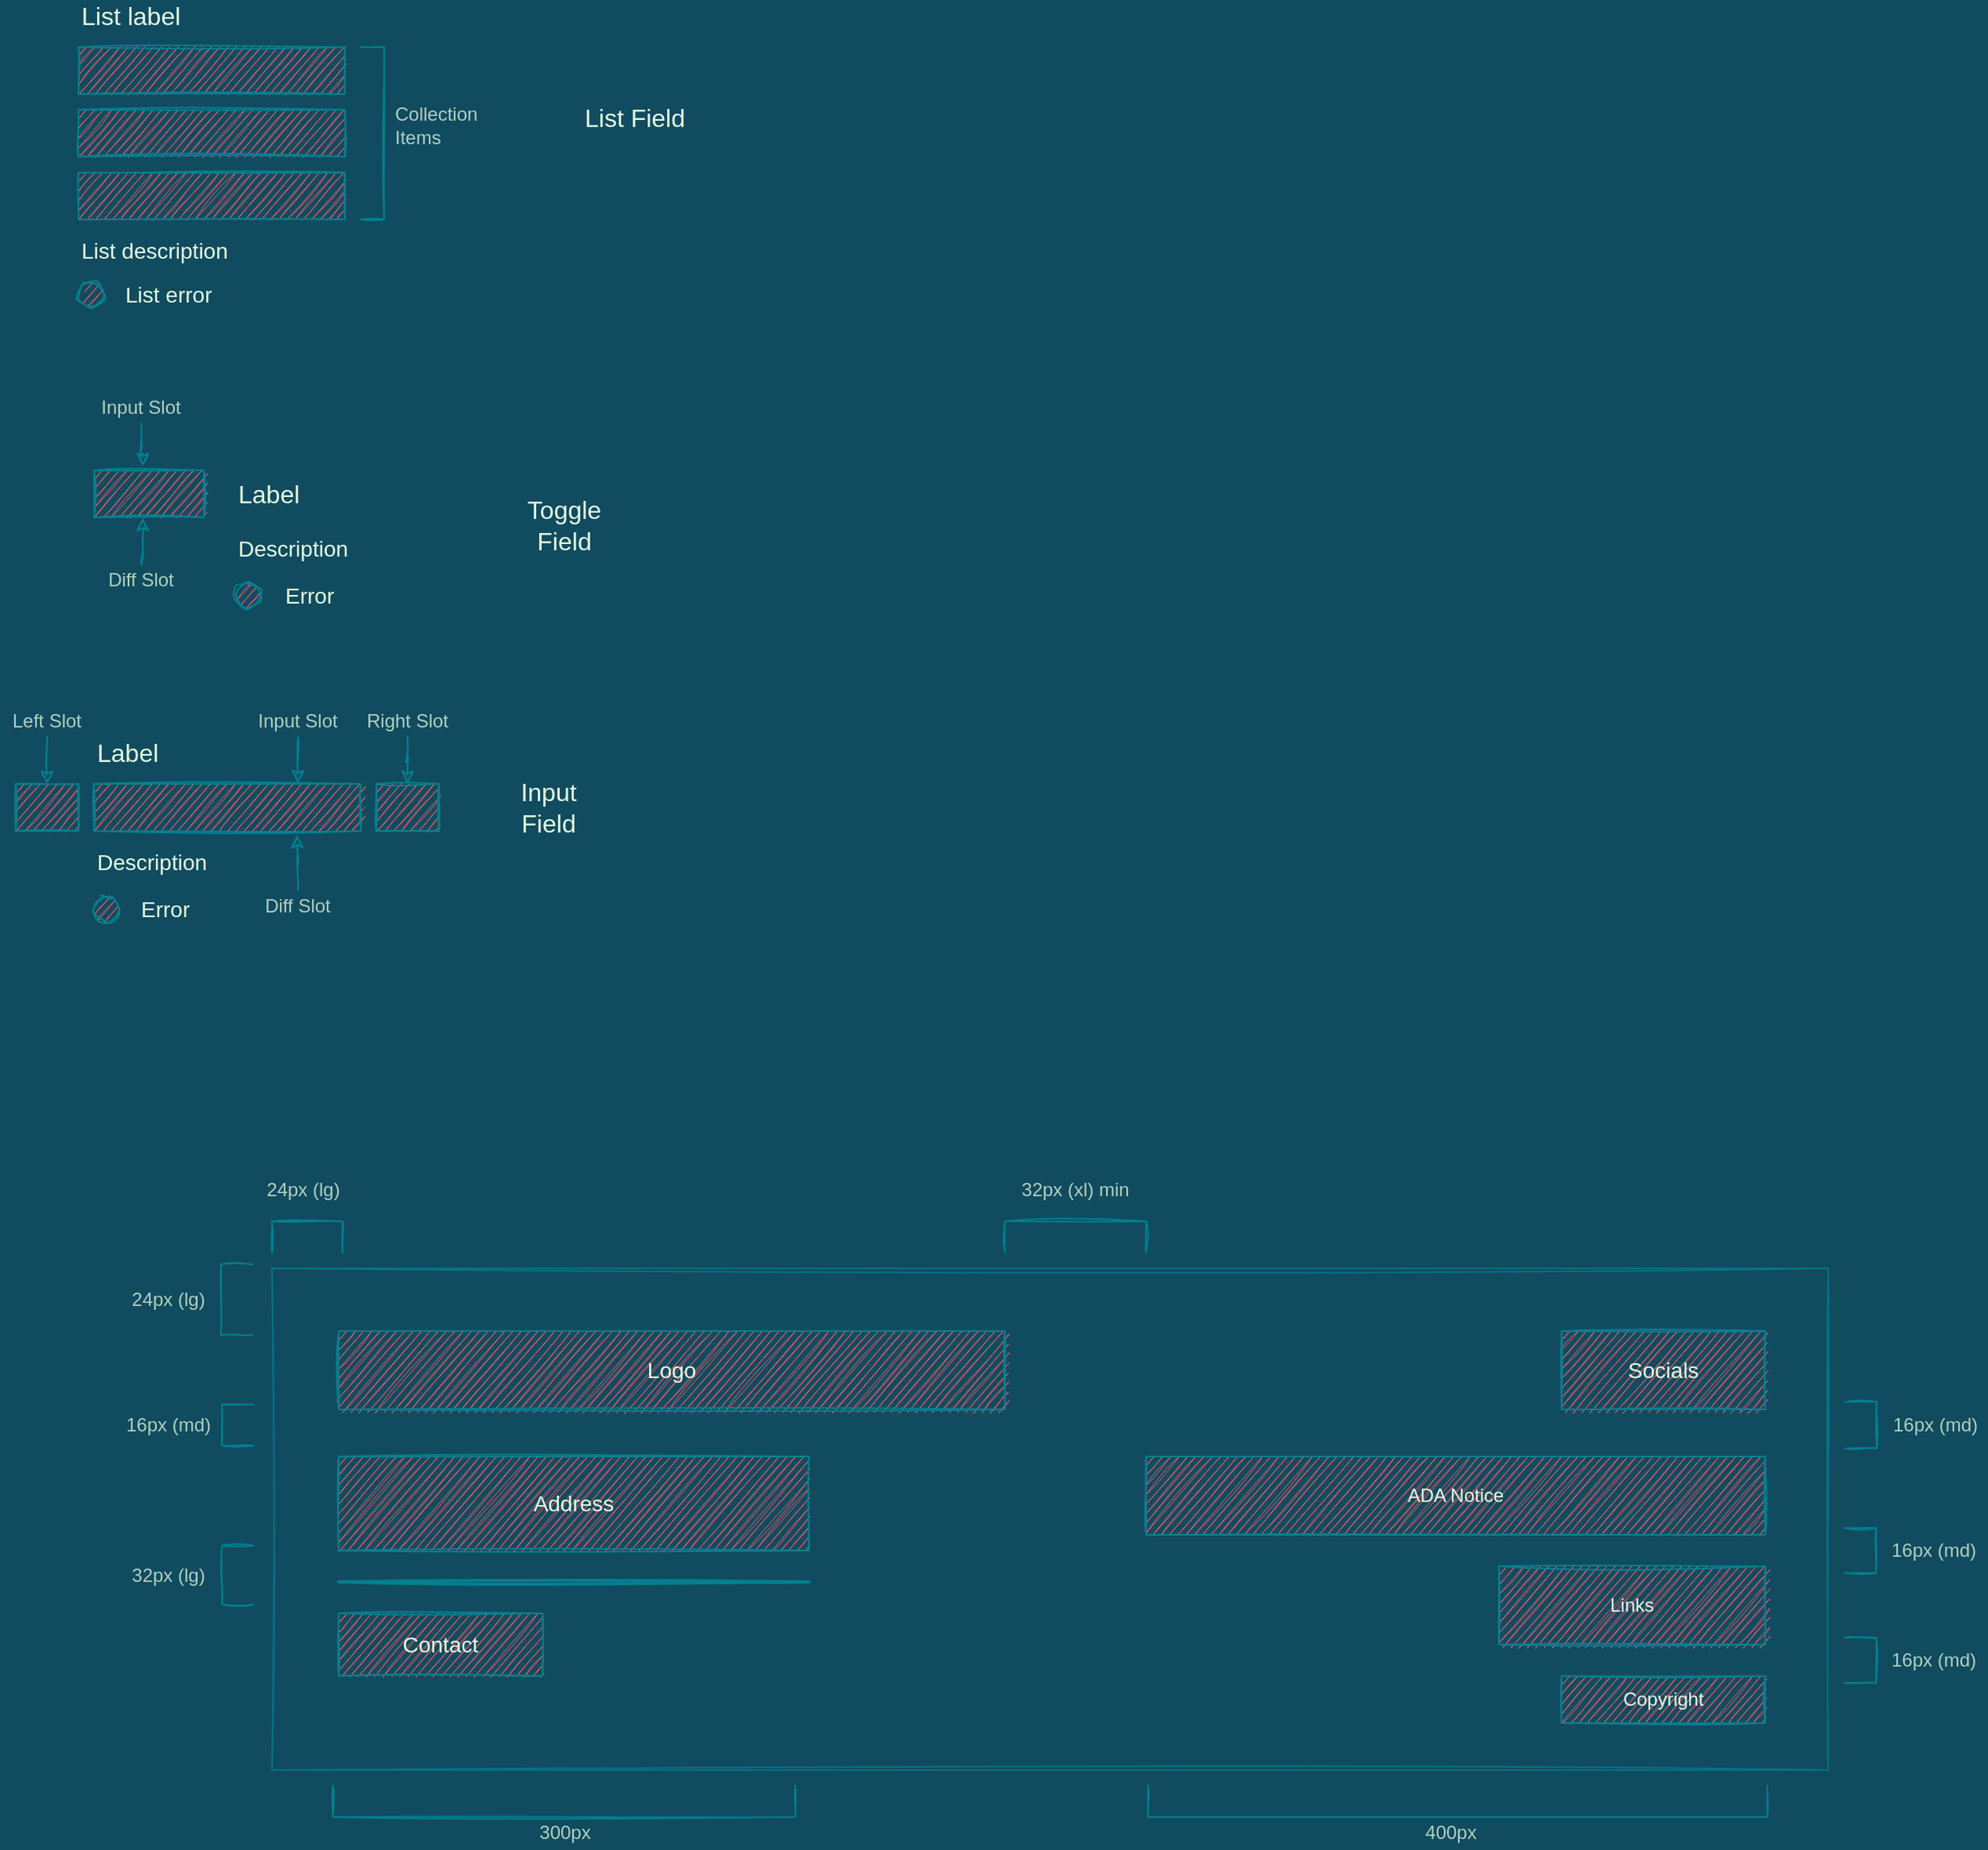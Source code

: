 <mxfile version="15.2.7" type="device"><diagram id="QByrFukcLoUELFLsciJ_" name="Page-1"><mxGraphModel dx="1422" dy="822" grid="1" gridSize="10" guides="1" tooltips="1" connect="1" arrows="1" fold="1" page="1" pageScale="1" pageWidth="850" pageHeight="1100" background="#114B5F" math="0" shadow="0"><root><mxCell id="0"/><mxCell id="1" parent="0"/><mxCell id="PzoOUh75sbeVQ9WSwZs6-1" value="" style="whiteSpace=wrap;html=1;fontSize=16;fillColor=#F45B69;strokeColor=#028090;fontColor=#E4FDE1;sketch=1;" vertex="1" parent="1"><mxGeometry x="120" y="660" width="170" height="30" as="geometry"/></mxCell><mxCell id="PzoOUh75sbeVQ9WSwZs6-2" value="Label" style="text;html=1;strokeColor=none;fillColor=none;align=left;verticalAlign=middle;whiteSpace=wrap;fontSize=16;fontColor=#E4FDE1;sketch=1;" vertex="1" parent="1"><mxGeometry x="120" y="630" width="170" height="20" as="geometry"/></mxCell><mxCell id="PzoOUh75sbeVQ9WSwZs6-4" value="Description" style="text;html=1;strokeColor=none;fillColor=none;align=left;verticalAlign=middle;whiteSpace=wrap;fontSize=14;fontColor=#E4FDE1;sketch=1;" vertex="1" parent="1"><mxGeometry x="120" y="700" width="170" height="20" as="geometry"/></mxCell><mxCell id="PzoOUh75sbeVQ9WSwZs6-6" value="" style="whiteSpace=wrap;html=1;fontSize=16;fillColor=#F45B69;strokeColor=#028090;fontColor=#E4FDE1;sketch=1;" vertex="1" parent="1"><mxGeometry x="120" y="460" width="70" height="30" as="geometry"/></mxCell><mxCell id="PzoOUh75sbeVQ9WSwZs6-7" value="Label" style="text;html=1;strokeColor=none;fillColor=none;align=left;verticalAlign=middle;whiteSpace=wrap;fontSize=16;fontColor=#E4FDE1;sketch=1;" vertex="1" parent="1"><mxGeometry x="210" y="465" width="120" height="20" as="geometry"/></mxCell><mxCell id="PzoOUh75sbeVQ9WSwZs6-8" value="Description" style="text;html=1;strokeColor=none;fillColor=none;align=left;verticalAlign=middle;whiteSpace=wrap;fontSize=14;fontColor=#E4FDE1;sketch=1;" vertex="1" parent="1"><mxGeometry x="210" y="500" width="120" height="20" as="geometry"/></mxCell><mxCell id="PzoOUh75sbeVQ9WSwZs6-10" value="" style="whiteSpace=wrap;html=1;fontSize=16;fillColor=#F45B69;strokeColor=#028090;fontColor=#E4FDE1;sketch=1;" vertex="1" parent="1"><mxGeometry x="110" y="190" width="170" height="30" as="geometry"/></mxCell><mxCell id="PzoOUh75sbeVQ9WSwZs6-11" value="List label" style="text;html=1;strokeColor=none;fillColor=none;align=left;verticalAlign=middle;whiteSpace=wrap;fontSize=16;fontColor=#E4FDE1;sketch=1;" vertex="1" parent="1"><mxGeometry x="110" y="160" width="170" height="20" as="geometry"/></mxCell><mxCell id="PzoOUh75sbeVQ9WSwZs6-12" value="List description" style="text;html=1;strokeColor=none;fillColor=none;align=left;verticalAlign=middle;whiteSpace=wrap;fontSize=14;fontColor=#E4FDE1;sketch=1;" vertex="1" parent="1"><mxGeometry x="110" y="310" width="170" height="20" as="geometry"/></mxCell><mxCell id="PzoOUh75sbeVQ9WSwZs6-13" value="List error" style="text;html=1;strokeColor=none;fillColor=none;align=left;verticalAlign=middle;whiteSpace=wrap;fontSize=14;fontColor=#E4FDE1;sketch=1;" vertex="1" parent="1"><mxGeometry x="138" y="338" width="170" height="20" as="geometry"/></mxCell><mxCell id="PzoOUh75sbeVQ9WSwZs6-16" value="Toggle Field" style="text;html=1;strokeColor=none;fillColor=none;align=center;verticalAlign=middle;whiteSpace=wrap;fontSize=16;fontColor=#E4FDE1;sketch=1;" vertex="1" parent="1"><mxGeometry x="380" y="470" width="80" height="50" as="geometry"/></mxCell><mxCell id="PzoOUh75sbeVQ9WSwZs6-17" value="Input Field" style="text;html=1;strokeColor=none;fillColor=none;align=center;verticalAlign=middle;whiteSpace=wrap;fontSize=16;fontColor=#E4FDE1;sketch=1;" vertex="1" parent="1"><mxGeometry x="380" y="645" width="60" height="60" as="geometry"/></mxCell><mxCell id="PzoOUh75sbeVQ9WSwZs6-18" value="List Field" style="text;html=1;strokeColor=none;fillColor=none;align=center;verticalAlign=middle;whiteSpace=wrap;fontSize=16;fontColor=#E4FDE1;sketch=1;" vertex="1" parent="1"><mxGeometry x="425" y="210" width="80" height="50" as="geometry"/></mxCell><mxCell id="PzoOUh75sbeVQ9WSwZs6-29" value="" style="ellipse;whiteSpace=wrap;html=1;aspect=fixed;rounded=0;fontColor=#E4FDE1;strokeColor=#028090;fillColor=#F45B69;sketch=1;" vertex="1" parent="1"><mxGeometry x="110" y="340" width="16" height="16" as="geometry"/></mxCell><mxCell id="PzoOUh75sbeVQ9WSwZs6-32" value="Error" style="text;html=1;strokeColor=none;fillColor=none;align=left;verticalAlign=middle;whiteSpace=wrap;fontSize=14;fontColor=#E4FDE1;sketch=1;" vertex="1" parent="1"><mxGeometry x="240" y="530" width="120" height="20" as="geometry"/></mxCell><mxCell id="PzoOUh75sbeVQ9WSwZs6-33" value="" style="ellipse;whiteSpace=wrap;html=1;aspect=fixed;rounded=0;fontColor=#E4FDE1;strokeColor=#028090;fillColor=#F45B69;sketch=1;" vertex="1" parent="1"><mxGeometry x="210" y="532" width="16" height="16" as="geometry"/></mxCell><mxCell id="PzoOUh75sbeVQ9WSwZs6-34" value="Error" style="text;html=1;strokeColor=none;fillColor=none;align=left;verticalAlign=middle;whiteSpace=wrap;fontSize=14;fontColor=#E4FDE1;sketch=1;" vertex="1" parent="1"><mxGeometry x="148" y="730" width="140" height="20" as="geometry"/></mxCell><mxCell id="PzoOUh75sbeVQ9WSwZs6-35" value="" style="ellipse;whiteSpace=wrap;html=1;aspect=fixed;rounded=0;fontColor=#E4FDE1;strokeColor=#028090;fillColor=#F45B69;sketch=1;" vertex="1" parent="1"><mxGeometry x="120" y="732" width="16" height="16" as="geometry"/></mxCell><mxCell id="PzoOUh75sbeVQ9WSwZs6-37" style="edgeStyle=orthogonalEdgeStyle;curved=0;rounded=1;orthogonalLoop=1;jettySize=auto;html=1;entryX=0.443;entryY=-0.09;entryDx=0;entryDy=0;entryPerimeter=0;fontColor=#E4FDE1;strokeColor=#028090;fillColor=#F45B69;labelBackgroundColor=#114B5F;sketch=1;" edge="1" parent="1" source="PzoOUh75sbeVQ9WSwZs6-36" target="PzoOUh75sbeVQ9WSwZs6-6"><mxGeometry relative="1" as="geometry"/></mxCell><mxCell id="PzoOUh75sbeVQ9WSwZs6-36" value="Input Slot" style="text;html=1;strokeColor=none;fillColor=none;align=center;verticalAlign=middle;whiteSpace=wrap;rounded=0;fontColor=#E4FDE1;fontSize=12;textOpacity=75;sketch=1;" vertex="1" parent="1"><mxGeometry x="120" y="410" width="60" height="20" as="geometry"/></mxCell><mxCell id="PzoOUh75sbeVQ9WSwZs6-108" style="edgeStyle=orthogonalEdgeStyle;curved=0;rounded=1;orthogonalLoop=1;jettySize=auto;html=1;exitX=0.5;exitY=1;exitDx=0;exitDy=0;entryX=0.765;entryY=-0.014;entryDx=0;entryDy=0;entryPerimeter=0;fontSize=12;fontColor=#E4FDE1;strokeColor=#028090;strokeWidth=1;fillColor=#F45B69;labelBackgroundColor=#114B5F;sketch=1;" edge="1" parent="1" source="PzoOUh75sbeVQ9WSwZs6-38" target="PzoOUh75sbeVQ9WSwZs6-1"><mxGeometry relative="1" as="geometry"/></mxCell><mxCell id="PzoOUh75sbeVQ9WSwZs6-38" value="Input Slot" style="text;html=1;strokeColor=none;fillColor=none;align=center;verticalAlign=middle;whiteSpace=wrap;rounded=0;fontColor=#E4FDE1;fontSize=12;textOpacity=75;sketch=1;" vertex="1" parent="1"><mxGeometry x="220" y="610" width="60" height="20" as="geometry"/></mxCell><mxCell id="PzoOUh75sbeVQ9WSwZs6-42" style="edgeStyle=orthogonalEdgeStyle;curved=0;rounded=1;orthogonalLoop=1;jettySize=auto;html=1;exitX=0.5;exitY=0;exitDx=0;exitDy=0;entryX=0.444;entryY=1.01;entryDx=0;entryDy=0;entryPerimeter=0;fontSize=12;fontColor=#E4FDE1;strokeColor=#028090;fillColor=#F45B69;labelBackgroundColor=#114B5F;sketch=1;" edge="1" parent="1" source="PzoOUh75sbeVQ9WSwZs6-41" target="PzoOUh75sbeVQ9WSwZs6-6"><mxGeometry relative="1" as="geometry"/></mxCell><mxCell id="PzoOUh75sbeVQ9WSwZs6-41" value="Diff Slot" style="text;html=1;strokeColor=none;fillColor=none;align=center;verticalAlign=middle;whiteSpace=wrap;rounded=0;fontColor=#E4FDE1;fontSize=12;textOpacity=75;sketch=1;" vertex="1" parent="1"><mxGeometry x="120" y="520" width="60" height="20" as="geometry"/></mxCell><mxCell id="PzoOUh75sbeVQ9WSwZs6-44" style="edgeStyle=orthogonalEdgeStyle;curved=0;rounded=1;orthogonalLoop=1;jettySize=auto;html=1;exitX=0.5;exitY=0;exitDx=0;exitDy=0;entryX=0.761;entryY=1.085;entryDx=0;entryDy=0;entryPerimeter=0;fontSize=12;fontColor=#E4FDE1;strokeColor=#028090;fillColor=#F45B69;labelBackgroundColor=#114B5F;sketch=1;" edge="1" parent="1" source="PzoOUh75sbeVQ9WSwZs6-43" target="PzoOUh75sbeVQ9WSwZs6-1"><mxGeometry relative="1" as="geometry"><Array as="points"><mxPoint x="250" y="710"/><mxPoint x="249" y="710"/></Array></mxGeometry></mxCell><mxCell id="PzoOUh75sbeVQ9WSwZs6-43" value="Diff Slot" style="text;html=1;strokeColor=none;fillColor=none;align=center;verticalAlign=middle;whiteSpace=wrap;rounded=0;fontColor=#E4FDE1;fontSize=12;textOpacity=75;sketch=1;" vertex="1" parent="1"><mxGeometry x="220" y="728" width="60" height="20" as="geometry"/></mxCell><mxCell id="PzoOUh75sbeVQ9WSwZs6-98" value="" style="group;fontColor=#E4FDE1;sketch=1;" vertex="1" connectable="0" parent="1"><mxGeometry x="136" y="909" width="1190.94" height="430" as="geometry"/></mxCell><mxCell id="PzoOUh75sbeVQ9WSwZs6-73" value="" style="rounded=0;whiteSpace=wrap;html=1;fontSize=12;fontColor=#E4FDE1;strokeColor=#028090;fillColor=none;align=left;opacity=75;sketch=1;" vertex="1" parent="PzoOUh75sbeVQ9WSwZs6-98"><mxGeometry x="97.5" y="60" width="992.5" height="320" as="geometry"/></mxCell><mxCell id="PzoOUh75sbeVQ9WSwZs6-47" value="Address" style="rounded=0;whiteSpace=wrap;html=1;fontSize=14;fontColor=#E4FDE1;strokeColor=#028090;fillColor=#F45B69;sketch=1;" vertex="1" parent="PzoOUh75sbeVQ9WSwZs6-98"><mxGeometry x="140" y="180" width="300" height="60" as="geometry"/></mxCell><mxCell id="PzoOUh75sbeVQ9WSwZs6-48" value="Logo" style="rounded=0;whiteSpace=wrap;html=1;fontSize=14;fontColor=#E4FDE1;strokeColor=#028090;fillColor=#F45B69;sketch=1;" vertex="1" parent="PzoOUh75sbeVQ9WSwZs6-98"><mxGeometry x="140" y="100" width="425" height="50" as="geometry"/></mxCell><mxCell id="PzoOUh75sbeVQ9WSwZs6-55" value="Contact" style="rounded=0;whiteSpace=wrap;html=1;fontSize=14;fontColor=#E4FDE1;strokeColor=#028090;fillColor=#F45B69;sketch=1;" vertex="1" parent="PzoOUh75sbeVQ9WSwZs6-98"><mxGeometry x="140" y="280" width="130" height="40" as="geometry"/></mxCell><mxCell id="PzoOUh75sbeVQ9WSwZs6-56" value="Socials" style="rounded=0;whiteSpace=wrap;html=1;fontSize=14;fontColor=#E4FDE1;strokeColor=#028090;fillColor=#F45B69;sketch=1;" vertex="1" parent="PzoOUh75sbeVQ9WSwZs6-98"><mxGeometry x="920" y="100" width="130" height="50" as="geometry"/></mxCell><mxCell id="PzoOUh75sbeVQ9WSwZs6-57" value="ADA Notice" style="rounded=0;whiteSpace=wrap;html=1;fontSize=12;fontColor=#E4FDE1;strokeColor=#028090;fillColor=#F45B69;sketch=1;" vertex="1" parent="PzoOUh75sbeVQ9WSwZs6-98"><mxGeometry x="655" y="180" width="395" height="50" as="geometry"/></mxCell><mxCell id="PzoOUh75sbeVQ9WSwZs6-58" value="Links" style="rounded=0;whiteSpace=wrap;html=1;fontSize=12;fontColor=#E4FDE1;strokeColor=#028090;fillColor=#F45B69;sketch=1;" vertex="1" parent="PzoOUh75sbeVQ9WSwZs6-98"><mxGeometry x="880" y="250" width="170" height="50" as="geometry"/></mxCell><mxCell id="PzoOUh75sbeVQ9WSwZs6-59" value="Copyright" style="rounded=0;whiteSpace=wrap;html=1;fontSize=12;fontColor=#E4FDE1;strokeColor=#028090;fillColor=#F45B69;sketch=1;" vertex="1" parent="PzoOUh75sbeVQ9WSwZs6-98"><mxGeometry x="920" y="320" width="130" height="30" as="geometry"/></mxCell><mxCell id="PzoOUh75sbeVQ9WSwZs6-62" value="24px (lg)" style="text;html=1;strokeColor=none;fillColor=none;align=center;verticalAlign=middle;whiteSpace=wrap;rounded=0;fontSize=12;fontColor=#E4FDE1;opacity=75;textOpacity=75;sketch=1;" vertex="1" parent="PzoOUh75sbeVQ9WSwZs6-98"><mxGeometry x="86.25" width="62.5" height="20" as="geometry"/></mxCell><mxCell id="PzoOUh75sbeVQ9WSwZs6-63" value="" style="shape=partialRectangle;whiteSpace=wrap;html=1;bottom=1;right=1;left=1;top=0;fillColor=none;routingCenterX=-0.5;rounded=0;fontSize=12;fontColor=#E4FDE1;strokeColor=#028090;align=left;rotation=-180;sketch=1;" vertex="1" parent="PzoOUh75sbeVQ9WSwZs6-98"><mxGeometry x="97.5" y="30" width="45" height="20" as="geometry"/></mxCell><mxCell id="PzoOUh75sbeVQ9WSwZs6-64" value="" style="shape=partialRectangle;whiteSpace=wrap;html=1;bottom=1;right=1;left=1;top=0;fillColor=none;routingCenterX=-0.5;rounded=0;fontSize=12;fontColor=#E4FDE1;strokeColor=#028090;align=left;rotation=-180;sketch=1;" vertex="1" parent="PzoOUh75sbeVQ9WSwZs6-98"><mxGeometry x="565" y="30" width="90" height="20" as="geometry"/></mxCell><mxCell id="PzoOUh75sbeVQ9WSwZs6-65" value="32px (xl) min" style="text;html=1;strokeColor=none;fillColor=none;align=center;verticalAlign=middle;whiteSpace=wrap;rounded=0;fontSize=12;fontColor=#E4FDE1;opacity=75;textOpacity=75;sketch=1;" vertex="1" parent="PzoOUh75sbeVQ9WSwZs6-98"><mxGeometry x="573.13" width="73.75" height="20" as="geometry"/></mxCell><mxCell id="PzoOUh75sbeVQ9WSwZs6-66" value="" style="shape=partialRectangle;whiteSpace=wrap;html=1;bottom=1;right=1;left=1;top=0;fillColor=none;routingCenterX=-0.5;rounded=0;fontSize=12;fontColor=#E4FDE1;strokeColor=#028090;align=left;rotation=0;sketch=1;" vertex="1" parent="PzoOUh75sbeVQ9WSwZs6-98"><mxGeometry x="136.25" y="390" width="295" height="20" as="geometry"/></mxCell><mxCell id="PzoOUh75sbeVQ9WSwZs6-68" value="300px" style="text;html=1;strokeColor=none;fillColor=none;align=center;verticalAlign=middle;whiteSpace=wrap;rounded=0;fontSize=12;fontColor=#E4FDE1;opacity=75;textOpacity=75;sketch=1;" vertex="1" parent="PzoOUh75sbeVQ9WSwZs6-98"><mxGeometry x="252.5" y="410" width="62.5" height="20" as="geometry"/></mxCell><mxCell id="PzoOUh75sbeVQ9WSwZs6-69" value="" style="shape=partialRectangle;whiteSpace=wrap;html=1;bottom=1;right=1;left=1;top=0;fillColor=none;routingCenterX=-0.5;rounded=0;fontSize=12;fontColor=#E4FDE1;strokeColor=#028090;align=left;rotation=0;sketch=1;" vertex="1" parent="PzoOUh75sbeVQ9WSwZs6-98"><mxGeometry x="656.25" y="390" width="395" height="20" as="geometry"/></mxCell><mxCell id="PzoOUh75sbeVQ9WSwZs6-70" value="400px" style="text;html=1;strokeColor=none;fillColor=none;align=center;verticalAlign=middle;whiteSpace=wrap;rounded=0;fontSize=12;fontColor=#E4FDE1;opacity=75;textOpacity=75;sketch=1;" vertex="1" parent="PzoOUh75sbeVQ9WSwZs6-98"><mxGeometry x="817.5" y="410" width="62.5" height="20" as="geometry"/></mxCell><mxCell id="PzoOUh75sbeVQ9WSwZs6-75" value="" style="shape=partialRectangle;whiteSpace=wrap;html=1;bottom=1;right=1;left=1;top=0;fillColor=none;routingCenterX=-0.5;rounded=0;fontSize=12;fontColor=#E4FDE1;strokeColor=#028090;align=left;rotation=90;sketch=1;" vertex="1" parent="PzoOUh75sbeVQ9WSwZs6-98"><mxGeometry x="52.5" y="70" width="45" height="20" as="geometry"/></mxCell><mxCell id="PzoOUh75sbeVQ9WSwZs6-76" value="24px (lg)" style="text;html=1;strokeColor=none;fillColor=none;align=center;verticalAlign=middle;whiteSpace=wrap;rounded=0;fontSize=12;fontColor=#E4FDE1;opacity=75;textOpacity=75;sketch=1;" vertex="1" parent="PzoOUh75sbeVQ9WSwZs6-98"><mxGeometry y="70" width="62.5" height="20" as="geometry"/></mxCell><mxCell id="PzoOUh75sbeVQ9WSwZs6-79" value="" style="shape=partialRectangle;whiteSpace=wrap;html=1;bottom=1;right=1;left=1;top=0;fillColor=none;routingCenterX=-0.5;rounded=0;fontSize=12;fontColor=#E4FDE1;strokeColor=#028090;align=left;rotation=90;sketch=1;" vertex="1" parent="PzoOUh75sbeVQ9WSwZs6-98"><mxGeometry x="62.5" y="150" width="26.25" height="20" as="geometry"/></mxCell><mxCell id="PzoOUh75sbeVQ9WSwZs6-80" value="16px (md)" style="text;html=1;strokeColor=none;fillColor=none;align=center;verticalAlign=middle;whiteSpace=wrap;rounded=0;fontSize=12;fontColor=#E4FDE1;opacity=75;textOpacity=75;sketch=1;" vertex="1" parent="PzoOUh75sbeVQ9WSwZs6-98"><mxGeometry y="150" width="62.5" height="20" as="geometry"/></mxCell><mxCell id="PzoOUh75sbeVQ9WSwZs6-87" value="" style="shape=partialRectangle;whiteSpace=wrap;html=1;bottom=1;right=1;left=1;top=0;fillColor=none;routingCenterX=-0.5;rounded=0;fontSize=12;fontColor=#E4FDE1;strokeColor=#028090;align=left;rotation=-90;sketch=1;" vertex="1" parent="PzoOUh75sbeVQ9WSwZs6-98"><mxGeometry x="1096.25" y="230" width="28.75" height="20" as="geometry"/></mxCell><mxCell id="PzoOUh75sbeVQ9WSwZs6-88" value="16px (md)" style="text;html=1;strokeColor=none;fillColor=none;align=center;verticalAlign=middle;whiteSpace=wrap;rounded=0;fontSize=12;fontColor=#E4FDE1;opacity=75;textOpacity=75;sketch=1;" vertex="1" parent="PzoOUh75sbeVQ9WSwZs6-98"><mxGeometry x="1125" y="230" width="65" height="20" as="geometry"/></mxCell><mxCell id="PzoOUh75sbeVQ9WSwZs6-89" value="" style="shape=partialRectangle;whiteSpace=wrap;html=1;bottom=1;right=1;left=1;top=0;fillColor=none;routingCenterX=-0.5;rounded=0;fontSize=12;fontColor=#E4FDE1;strokeColor=#028090;align=left;rotation=-90;sketch=1;" vertex="1" parent="PzoOUh75sbeVQ9WSwZs6-98"><mxGeometry x="1096.25" y="150" width="29.69" height="20" as="geometry"/></mxCell><mxCell id="PzoOUh75sbeVQ9WSwZs6-90" value="16px (md)" style="text;html=1;strokeColor=none;fillColor=none;align=center;verticalAlign=middle;whiteSpace=wrap;rounded=0;fontSize=12;fontColor=#E4FDE1;opacity=75;textOpacity=75;sketch=1;" vertex="1" parent="PzoOUh75sbeVQ9WSwZs6-98"><mxGeometry x="1125.94" y="150" width="65" height="20" as="geometry"/></mxCell><mxCell id="PzoOUh75sbeVQ9WSwZs6-49" value="" style="endArrow=none;html=1;fontSize=14;fontColor=#E4FDE1;strokeColor=#028090;fillColor=#F45B69;strokeWidth=2;labelBackgroundColor=#114B5F;sketch=1;" edge="1" parent="PzoOUh75sbeVQ9WSwZs6-98"><mxGeometry width="50" height="50" relative="1" as="geometry"><mxPoint x="140" y="260" as="sourcePoint"/><mxPoint x="440" y="260" as="targetPoint"/></mxGeometry></mxCell><mxCell id="PzoOUh75sbeVQ9WSwZs6-92" value="" style="shape=partialRectangle;whiteSpace=wrap;html=1;bottom=1;right=1;left=1;top=0;fillColor=none;routingCenterX=-0.5;rounded=0;fontSize=12;fontColor=#E4FDE1;strokeColor=#028090;align=left;rotation=90;sketch=1;" vertex="1" parent="PzoOUh75sbeVQ9WSwZs6-98"><mxGeometry x="56.88" y="245.63" width="37.5" height="20" as="geometry"/></mxCell><mxCell id="PzoOUh75sbeVQ9WSwZs6-93" value="32px (lg)" style="text;html=1;strokeColor=none;fillColor=none;align=center;verticalAlign=middle;whiteSpace=wrap;rounded=0;fontSize=12;fontColor=#E4FDE1;opacity=75;textOpacity=75;sketch=1;" vertex="1" parent="PzoOUh75sbeVQ9WSwZs6-98"><mxGeometry y="245.63" width="62.5" height="20" as="geometry"/></mxCell><mxCell id="PzoOUh75sbeVQ9WSwZs6-95" value="" style="shape=partialRectangle;whiteSpace=wrap;html=1;bottom=1;right=1;left=1;top=0;fillColor=none;routingCenterX=-0.5;rounded=0;fontSize=12;fontColor=#E4FDE1;strokeColor=#028090;align=left;rotation=-90;sketch=1;" vertex="1" parent="PzoOUh75sbeVQ9WSwZs6-98"><mxGeometry x="1096.25" y="300" width="28.75" height="20" as="geometry"/></mxCell><mxCell id="PzoOUh75sbeVQ9WSwZs6-96" value="16px (md)" style="text;html=1;strokeColor=none;fillColor=none;align=center;verticalAlign=middle;whiteSpace=wrap;rounded=0;fontSize=12;fontColor=#E4FDE1;opacity=75;textOpacity=75;sketch=1;" vertex="1" parent="PzoOUh75sbeVQ9WSwZs6-98"><mxGeometry x="1125" y="300" width="65" height="20" as="geometry"/></mxCell><mxCell id="PzoOUh75sbeVQ9WSwZs6-101" value="" style="whiteSpace=wrap;html=1;fontSize=16;fillColor=#F45B69;strokeColor=#028090;fontColor=#E4FDE1;sketch=1;" vertex="1" parent="1"><mxGeometry x="70" y="660" width="40" height="30" as="geometry"/></mxCell><mxCell id="PzoOUh75sbeVQ9WSwZs6-102" value="" style="whiteSpace=wrap;html=1;fontSize=16;fillColor=#F45B69;strokeColor=#028090;fontColor=#E4FDE1;sketch=1;" vertex="1" parent="1"><mxGeometry x="300" y="660" width="40" height="30" as="geometry"/></mxCell><mxCell id="PzoOUh75sbeVQ9WSwZs6-107" style="edgeStyle=orthogonalEdgeStyle;curved=0;rounded=1;orthogonalLoop=1;jettySize=auto;html=1;entryX=0.5;entryY=0;entryDx=0;entryDy=0;fontSize=12;fontColor=#E4FDE1;strokeColor=#028090;strokeWidth=1;fillColor=#F45B69;labelBackgroundColor=#114B5F;sketch=1;" edge="1" parent="1" source="PzoOUh75sbeVQ9WSwZs6-103" target="PzoOUh75sbeVQ9WSwZs6-102"><mxGeometry relative="1" as="geometry"/></mxCell><mxCell id="PzoOUh75sbeVQ9WSwZs6-103" value="Right Slot" style="text;html=1;strokeColor=none;fillColor=none;align=center;verticalAlign=middle;whiteSpace=wrap;rounded=0;fontColor=#E4FDE1;fontSize=12;textOpacity=75;sketch=1;" vertex="1" parent="1"><mxGeometry x="290" y="610" width="60" height="20" as="geometry"/></mxCell><mxCell id="PzoOUh75sbeVQ9WSwZs6-105" style="edgeStyle=orthogonalEdgeStyle;curved=0;rounded=1;orthogonalLoop=1;jettySize=auto;html=1;exitX=0.5;exitY=1;exitDx=0;exitDy=0;entryX=0.5;entryY=0;entryDx=0;entryDy=0;fontSize=12;fontColor=#E4FDE1;strokeColor=#028090;strokeWidth=1;fillColor=#F45B69;labelBackgroundColor=#114B5F;sketch=1;" edge="1" parent="1" source="PzoOUh75sbeVQ9WSwZs6-104" target="PzoOUh75sbeVQ9WSwZs6-101"><mxGeometry relative="1" as="geometry"/></mxCell><mxCell id="PzoOUh75sbeVQ9WSwZs6-104" value="Left Slot" style="text;html=1;strokeColor=none;fillColor=none;align=center;verticalAlign=middle;whiteSpace=wrap;rounded=0;fontColor=#E4FDE1;fontSize=12;textOpacity=75;sketch=1;" vertex="1" parent="1"><mxGeometry x="60" y="610" width="60" height="20" as="geometry"/></mxCell><mxCell id="PzoOUh75sbeVQ9WSwZs6-111" value="" style="whiteSpace=wrap;html=1;fontSize=16;fillColor=#F45B69;strokeColor=#028090;fontColor=#E4FDE1;sketch=1;" vertex="1" parent="1"><mxGeometry x="110" y="230" width="170" height="30" as="geometry"/></mxCell><mxCell id="PzoOUh75sbeVQ9WSwZs6-112" value="" style="whiteSpace=wrap;html=1;fontSize=16;fillColor=#F45B69;strokeColor=#028090;fontColor=#E4FDE1;sketch=1;" vertex="1" parent="1"><mxGeometry x="110" y="270" width="170" height="30" as="geometry"/></mxCell><mxCell id="PzoOUh75sbeVQ9WSwZs6-114" value="" style="shape=partialRectangle;whiteSpace=wrap;html=1;bottom=1;right=1;left=1;top=0;fillColor=none;routingCenterX=-0.5;rounded=0;fontColor=#E4FDE1;strokeColor=#028090;rotation=-90;sketch=1;" vertex="1" parent="1"><mxGeometry x="242.5" y="237.5" width="110" height="15" as="geometry"/></mxCell><mxCell id="PzoOUh75sbeVQ9WSwZs6-115" value="Collection Items" style="text;html=1;strokeColor=none;fillColor=none;align=left;verticalAlign=middle;whiteSpace=wrap;rounded=0;fontColor=#E4FDE1;fontSize=12;textOpacity=75;sketch=1;" vertex="1" parent="1"><mxGeometry x="310" y="230" width="60" height="20" as="geometry"/></mxCell></root></mxGraphModel></diagram></mxfile>